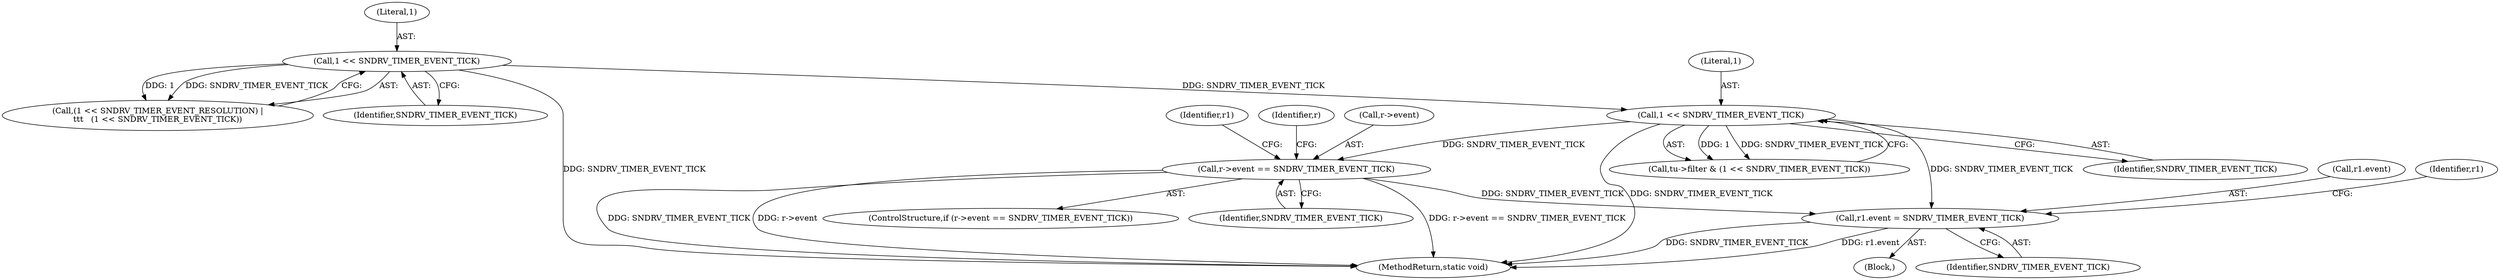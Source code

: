 digraph "0_linux_e4ec8cc8039a7063e24204299b462bd1383184a5@pointer" {
"1000268" [label="(Call,r->event == SNDRV_TIMER_EVENT_TICK)"];
"1000224" [label="(Call,1 << SNDRV_TIMER_EVENT_TICK)"];
"1000140" [label="(Call,1 << SNDRV_TIMER_EVENT_TICK)"];
"1000287" [label="(Call,r1.event = SNDRV_TIMER_EVENT_TICK)"];
"1000288" [label="(Call,r1.event)"];
"1000276" [label="(Identifier,r)"];
"1000136" [label="(Call,(1 << SNDRV_TIMER_EVENT_RESOLUTION) |\n\t\t\t   (1 << SNDRV_TIMER_EVENT_TICK))"];
"1000226" [label="(Identifier,SNDRV_TIMER_EVENT_TICK)"];
"1000268" [label="(Call,r->event == SNDRV_TIMER_EVENT_TICK)"];
"1000272" [label="(Identifier,SNDRV_TIMER_EVENT_TICK)"];
"1000225" [label="(Literal,1)"];
"1000142" [label="(Identifier,SNDRV_TIMER_EVENT_TICK)"];
"1000269" [label="(Call,r->event)"];
"1000331" [label="(MethodReturn,static void)"];
"1000294" [label="(Identifier,r1)"];
"1000287" [label="(Call,r1.event = SNDRV_TIMER_EVENT_TICK)"];
"1000220" [label="(Call,tu->filter & (1 << SNDRV_TIMER_EVENT_TICK))"];
"1000224" [label="(Call,1 << SNDRV_TIMER_EVENT_TICK)"];
"1000141" [label="(Literal,1)"];
"1000104" [label="(Block,)"];
"1000267" [label="(ControlStructure,if (r->event == SNDRV_TIMER_EVENT_TICK))"];
"1000291" [label="(Identifier,SNDRV_TIMER_EVENT_TICK)"];
"1000140" [label="(Call,1 << SNDRV_TIMER_EVENT_TICK)"];
"1000289" [label="(Identifier,r1)"];
"1000268" -> "1000267"  [label="AST: "];
"1000268" -> "1000272"  [label="CFG: "];
"1000269" -> "1000268"  [label="AST: "];
"1000272" -> "1000268"  [label="AST: "];
"1000276" -> "1000268"  [label="CFG: "];
"1000289" -> "1000268"  [label="CFG: "];
"1000268" -> "1000331"  [label="DDG: r->event"];
"1000268" -> "1000331"  [label="DDG: r->event == SNDRV_TIMER_EVENT_TICK"];
"1000268" -> "1000331"  [label="DDG: SNDRV_TIMER_EVENT_TICK"];
"1000224" -> "1000268"  [label="DDG: SNDRV_TIMER_EVENT_TICK"];
"1000268" -> "1000287"  [label="DDG: SNDRV_TIMER_EVENT_TICK"];
"1000224" -> "1000220"  [label="AST: "];
"1000224" -> "1000226"  [label="CFG: "];
"1000225" -> "1000224"  [label="AST: "];
"1000226" -> "1000224"  [label="AST: "];
"1000220" -> "1000224"  [label="CFG: "];
"1000224" -> "1000331"  [label="DDG: SNDRV_TIMER_EVENT_TICK"];
"1000224" -> "1000220"  [label="DDG: 1"];
"1000224" -> "1000220"  [label="DDG: SNDRV_TIMER_EVENT_TICK"];
"1000140" -> "1000224"  [label="DDG: SNDRV_TIMER_EVENT_TICK"];
"1000224" -> "1000287"  [label="DDG: SNDRV_TIMER_EVENT_TICK"];
"1000140" -> "1000136"  [label="AST: "];
"1000140" -> "1000142"  [label="CFG: "];
"1000141" -> "1000140"  [label="AST: "];
"1000142" -> "1000140"  [label="AST: "];
"1000136" -> "1000140"  [label="CFG: "];
"1000140" -> "1000331"  [label="DDG: SNDRV_TIMER_EVENT_TICK"];
"1000140" -> "1000136"  [label="DDG: 1"];
"1000140" -> "1000136"  [label="DDG: SNDRV_TIMER_EVENT_TICK"];
"1000287" -> "1000104"  [label="AST: "];
"1000287" -> "1000291"  [label="CFG: "];
"1000288" -> "1000287"  [label="AST: "];
"1000291" -> "1000287"  [label="AST: "];
"1000294" -> "1000287"  [label="CFG: "];
"1000287" -> "1000331"  [label="DDG: SNDRV_TIMER_EVENT_TICK"];
"1000287" -> "1000331"  [label="DDG: r1.event"];
}
